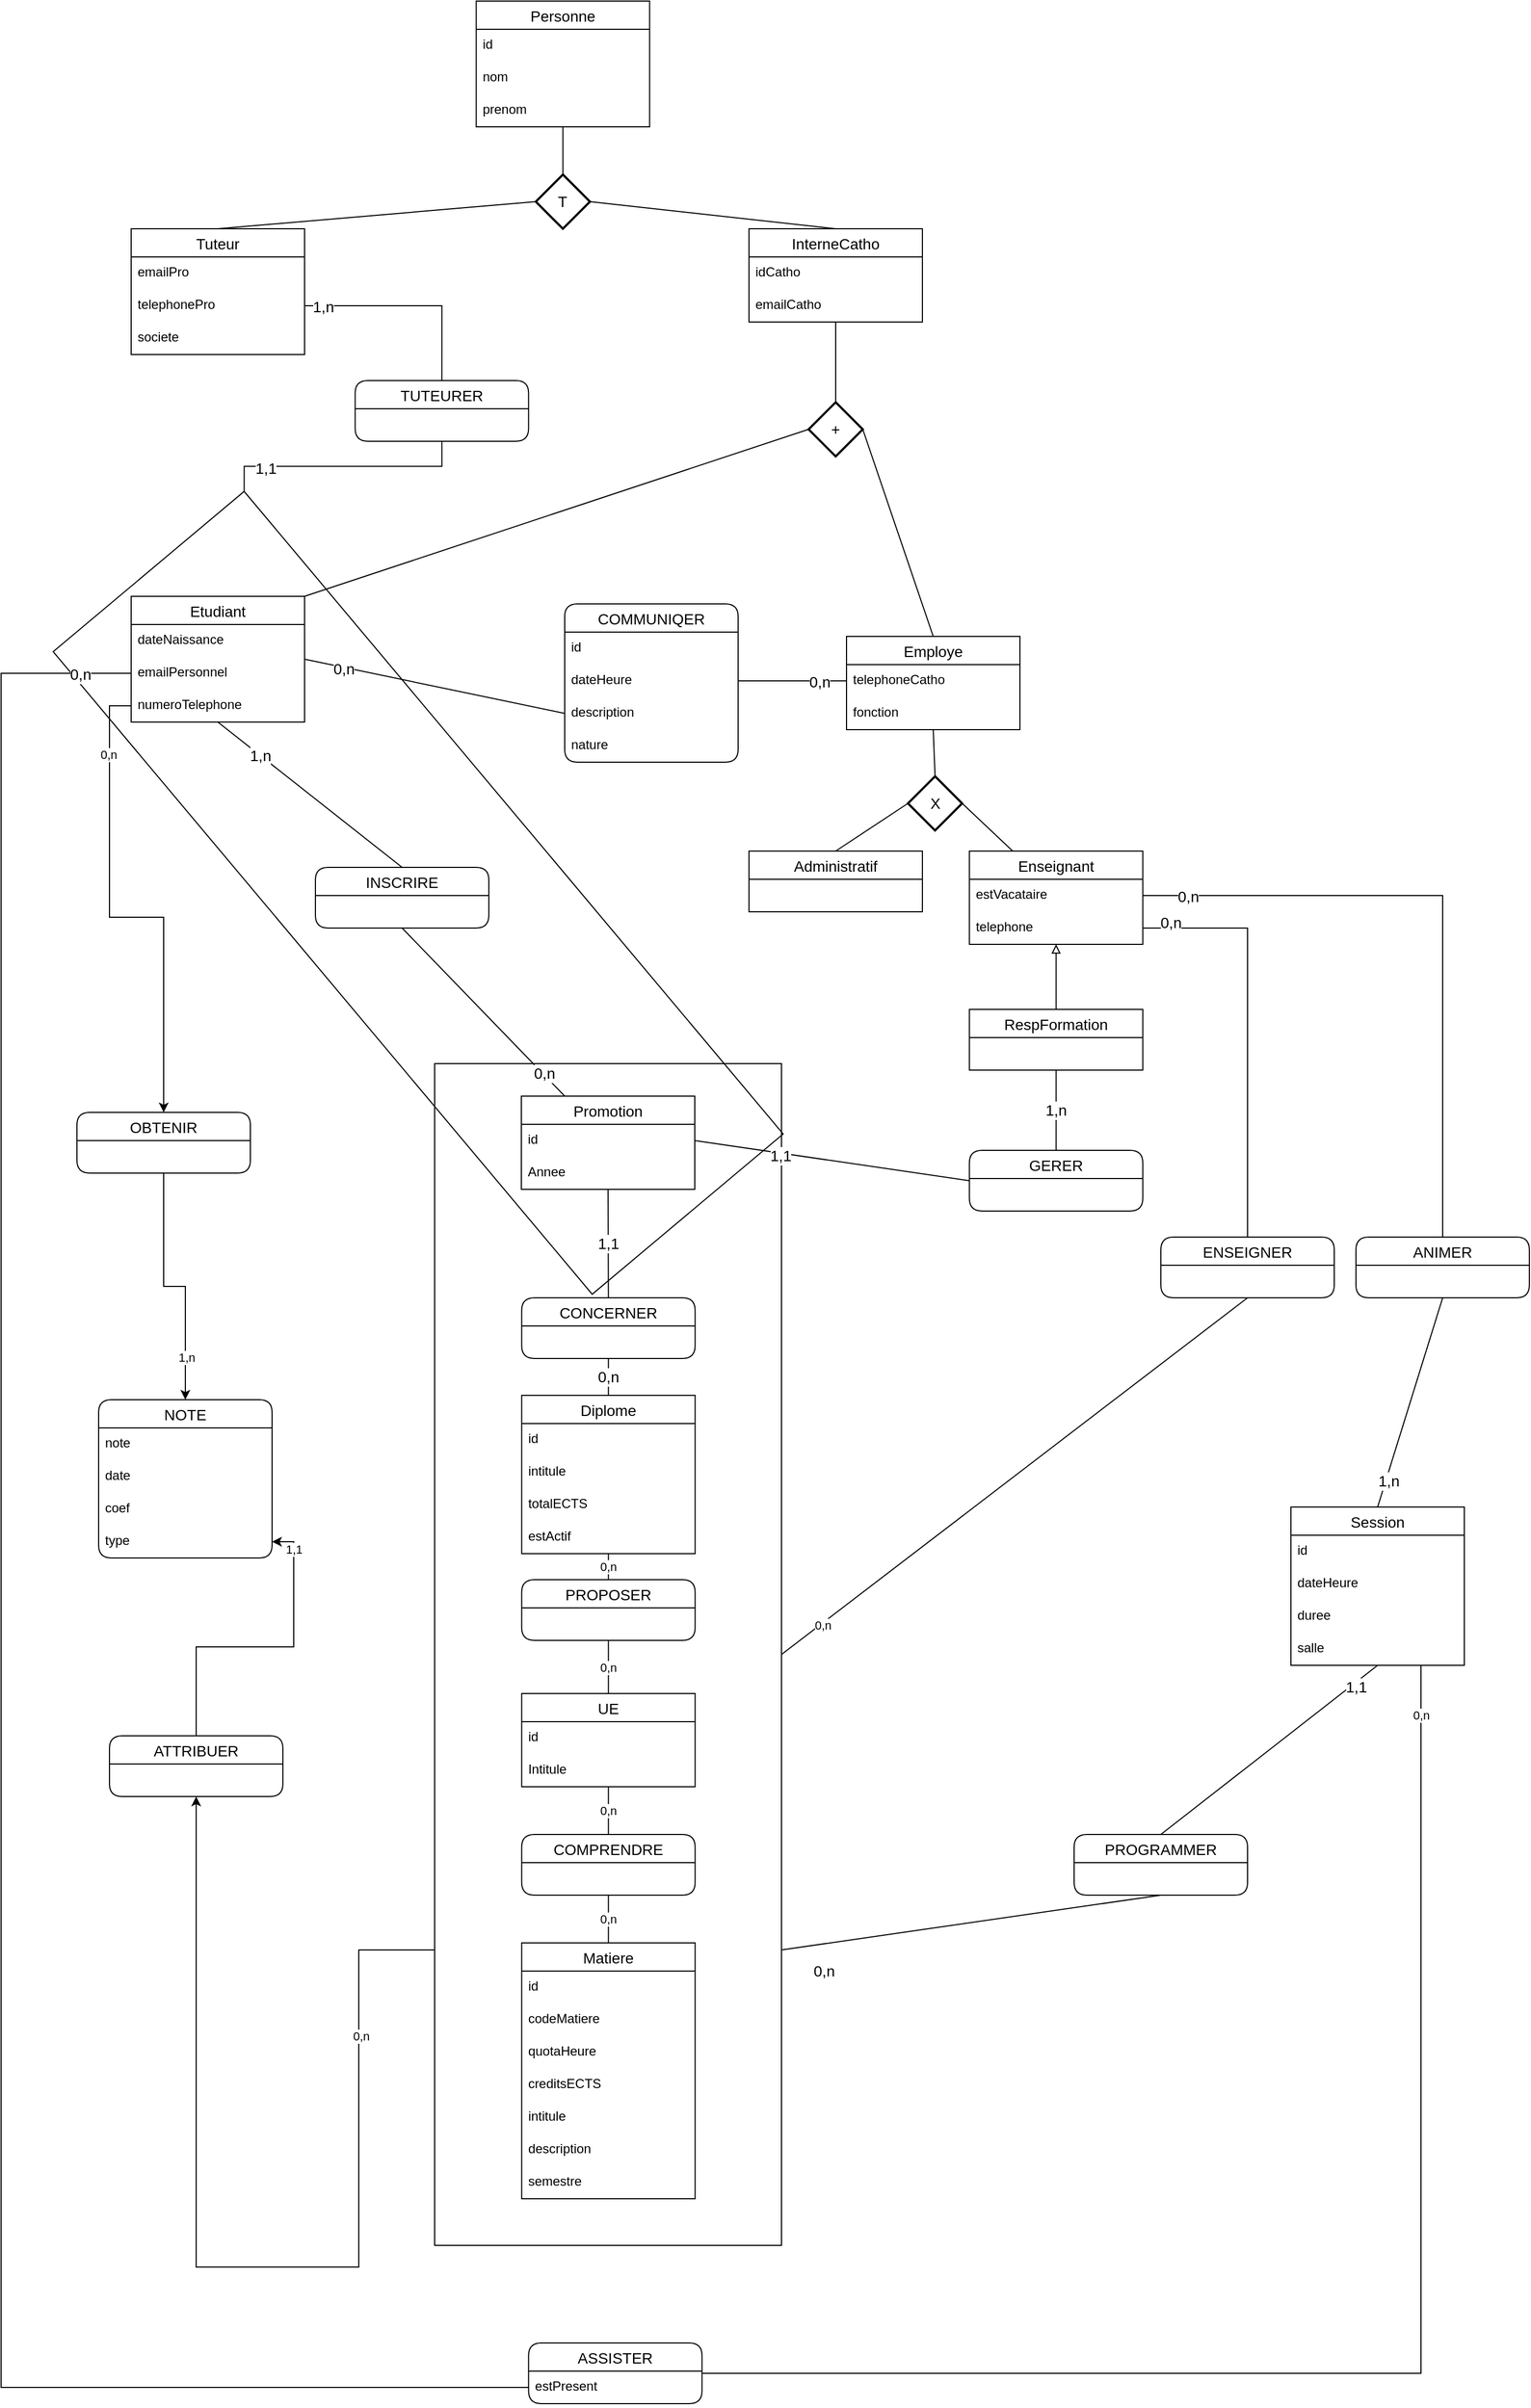 <mxfile version="13.7.9" type="device"><diagram id="rpFKfoeSvzgaJjMg5E3Y" name="Page-1"><mxGraphModel dx="2048" dy="2353" grid="1" gridSize="10" guides="1" tooltips="1" connect="1" arrows="1" fold="1" page="1" pageScale="1" pageWidth="827" pageHeight="1169" math="0" shadow="0"><root><mxCell id="0"/><mxCell id="1" parent="0"/><mxCell id="FFL7MFZienqglVboOI_r-2" style="edgeStyle=orthogonalEdgeStyle;rounded=0;orthogonalLoop=1;jettySize=auto;html=1;exitX=0;exitY=0.75;exitDx=0;exitDy=0;entryX=0.5;entryY=1;entryDx=0;entryDy=0;" edge="1" parent="1" source="j563xRHMM8mKRZZIL-Bn-172" target="FFL7MFZienqglVboOI_r-1"><mxGeometry relative="1" as="geometry"><mxPoint x="340" y="1718" as="targetPoint"/></mxGeometry></mxCell><mxCell id="FFL7MFZienqglVboOI_r-5" value="0,n" style="edgeLabel;html=1;align=center;verticalAlign=middle;resizable=0;points=[];" vertex="1" connectable="0" parent="FFL7MFZienqglVboOI_r-2"><mxGeometry x="-0.685" y="2" relative="1" as="geometry"><mxPoint as="offset"/></mxGeometry></mxCell><mxCell id="j563xRHMM8mKRZZIL-Bn-172" value="" style="rounded=0;whiteSpace=wrap;html=1;startSize=26;fontSize=14;fillColor=none;" parent="1" vertex="1"><mxGeometry x="440" y="900" width="320" height="1090" as="geometry"/></mxCell><mxCell id="j563xRHMM8mKRZZIL-Bn-251" value="" style="rounded=0;whiteSpace=wrap;html=1;startSize=26;fontSize=14;rotation=50;fillColor=none;" parent="1" vertex="1"><mxGeometry x="37.98" y="627.5" width="773.66" height="230" as="geometry"/></mxCell><mxCell id="j563xRHMM8mKRZZIL-Bn-14" value="0,n" style="edgeStyle=orthogonalEdgeStyle;rounded=0;orthogonalLoop=1;jettySize=auto;html=1;endArrow=none;endFill=0;" parent="1" source="j563xRHMM8mKRZZIL-Bn-1" target="j563xRHMM8mKRZZIL-Bn-10" edge="1"><mxGeometry relative="1" as="geometry"/></mxCell><mxCell id="j563xRHMM8mKRZZIL-Bn-1" value="Matiere" style="swimlane;fontStyle=0;childLayout=stackLayout;horizontal=1;startSize=26;horizontalStack=0;resizeParent=1;resizeParentMax=0;resizeLast=0;collapsible=1;marginBottom=0;align=center;fontSize=14;" parent="1" vertex="1"><mxGeometry x="520.32" y="1711" width="160" height="236" as="geometry"/></mxCell><mxCell id="j563xRHMM8mKRZZIL-Bn-2" value="id" style="text;strokeColor=none;fillColor=none;spacingLeft=4;spacingRight=4;overflow=hidden;rotatable=0;points=[[0,0.5],[1,0.5]];portConstraint=eastwest;fontSize=12;" parent="j563xRHMM8mKRZZIL-Bn-1" vertex="1"><mxGeometry y="26" width="160" height="30" as="geometry"/></mxCell><mxCell id="j563xRHMM8mKRZZIL-Bn-34" value="codeMatiere" style="text;strokeColor=none;fillColor=none;spacingLeft=4;spacingRight=4;overflow=hidden;rotatable=0;points=[[0,0.5],[1,0.5]];portConstraint=eastwest;fontSize=12;" parent="j563xRHMM8mKRZZIL-Bn-1" vertex="1"><mxGeometry y="56" width="160" height="30" as="geometry"/></mxCell><mxCell id="j563xRHMM8mKRZZIL-Bn-35" value="quotaHeure" style="text;strokeColor=none;fillColor=none;spacingLeft=4;spacingRight=4;overflow=hidden;rotatable=0;points=[[0,0.5],[1,0.5]];portConstraint=eastwest;fontSize=12;" parent="j563xRHMM8mKRZZIL-Bn-1" vertex="1"><mxGeometry y="86" width="160" height="30" as="geometry"/></mxCell><mxCell id="j563xRHMM8mKRZZIL-Bn-36" value="creditsECTS" style="text;strokeColor=none;fillColor=none;spacingLeft=4;spacingRight=4;overflow=hidden;rotatable=0;points=[[0,0.5],[1,0.5]];portConstraint=eastwest;fontSize=12;" parent="j563xRHMM8mKRZZIL-Bn-1" vertex="1"><mxGeometry y="116" width="160" height="30" as="geometry"/></mxCell><mxCell id="j563xRHMM8mKRZZIL-Bn-37" value="intitule" style="text;strokeColor=none;fillColor=none;spacingLeft=4;spacingRight=4;overflow=hidden;rotatable=0;points=[[0,0.5],[1,0.5]];portConstraint=eastwest;fontSize=12;" parent="j563xRHMM8mKRZZIL-Bn-1" vertex="1"><mxGeometry y="146" width="160" height="30" as="geometry"/></mxCell><mxCell id="j563xRHMM8mKRZZIL-Bn-38" value="description" style="text;strokeColor=none;fillColor=none;spacingLeft=4;spacingRight=4;overflow=hidden;rotatable=0;points=[[0,0.5],[1,0.5]];portConstraint=eastwest;fontSize=12;" parent="j563xRHMM8mKRZZIL-Bn-1" vertex="1"><mxGeometry y="176" width="160" height="30" as="geometry"/></mxCell><mxCell id="j563xRHMM8mKRZZIL-Bn-106" value="semestre" style="text;strokeColor=none;fillColor=none;spacingLeft=4;spacingRight=4;overflow=hidden;rotatable=0;points=[[0,0.5],[1,0.5]];portConstraint=eastwest;fontSize=12;" parent="j563xRHMM8mKRZZIL-Bn-1" vertex="1"><mxGeometry y="206" width="160" height="30" as="geometry"/></mxCell><mxCell id="j563xRHMM8mKRZZIL-Bn-31" value="0,n" style="edgeStyle=orthogonalEdgeStyle;rounded=0;orthogonalLoop=1;jettySize=auto;html=1;exitX=0.5;exitY=0;exitDx=0;exitDy=0;entryX=0.5;entryY=1;entryDx=0;entryDy=0;endArrow=none;endFill=0;" parent="1" source="j563xRHMM8mKRZZIL-Bn-10" target="j563xRHMM8mKRZZIL-Bn-26" edge="1"><mxGeometry relative="1" as="geometry"/></mxCell><mxCell id="j563xRHMM8mKRZZIL-Bn-10" value="COMPRENDRE" style="swimlane;fontStyle=0;childLayout=stackLayout;horizontal=1;startSize=26;horizontalStack=0;resizeParent=1;resizeParentMax=0;resizeLast=0;collapsible=1;marginBottom=0;align=center;fontSize=14;rounded=1;" parent="1" vertex="1"><mxGeometry x="520.32" y="1611" width="160" height="56" as="geometry"/></mxCell><mxCell id="j563xRHMM8mKRZZIL-Bn-138" value="0,n" style="edgeStyle=none;rounded=0;orthogonalLoop=1;jettySize=auto;html=1;exitX=0.5;exitY=0;exitDx=0;exitDy=0;entryX=0.5;entryY=1;entryDx=0;entryDy=0;startSize=26;endArrow=none;endFill=0;fontSize=14;" parent="1" source="j563xRHMM8mKRZZIL-Bn-18" target="j563xRHMM8mKRZZIL-Bn-115" edge="1"><mxGeometry relative="1" as="geometry"/></mxCell><mxCell id="j563xRHMM8mKRZZIL-Bn-18" value="Diplome" style="swimlane;fontStyle=0;childLayout=stackLayout;horizontal=1;startSize=26;horizontalStack=0;resizeParent=1;resizeParentMax=0;resizeLast=0;collapsible=1;marginBottom=0;align=center;fontSize=14;" parent="1" vertex="1"><mxGeometry x="520.32" y="1206" width="160" height="146" as="geometry"/></mxCell><mxCell id="j563xRHMM8mKRZZIL-Bn-19" value="id" style="text;strokeColor=none;fillColor=none;spacingLeft=4;spacingRight=4;overflow=hidden;rotatable=0;points=[[0,0.5],[1,0.5]];portConstraint=eastwest;fontSize=12;" parent="j563xRHMM8mKRZZIL-Bn-18" vertex="1"><mxGeometry y="26" width="160" height="30" as="geometry"/></mxCell><mxCell id="j563xRHMM8mKRZZIL-Bn-40" value="intitule" style="text;strokeColor=none;fillColor=none;spacingLeft=4;spacingRight=4;overflow=hidden;rotatable=0;points=[[0,0.5],[1,0.5]];portConstraint=eastwest;fontSize=12;" parent="j563xRHMM8mKRZZIL-Bn-18" vertex="1"><mxGeometry y="56" width="160" height="30" as="geometry"/></mxCell><mxCell id="j563xRHMM8mKRZZIL-Bn-112" value="totalECTS" style="text;strokeColor=none;fillColor=none;spacingLeft=4;spacingRight=4;overflow=hidden;rotatable=0;points=[[0,0.5],[1,0.5]];portConstraint=eastwest;fontSize=12;" parent="j563xRHMM8mKRZZIL-Bn-18" vertex="1"><mxGeometry y="86" width="160" height="30" as="geometry"/></mxCell><mxCell id="hlmZRe7ERdt_33pC8Czv-1" value="estActif" style="text;strokeColor=none;fillColor=none;spacingLeft=4;spacingRight=4;overflow=hidden;rotatable=0;points=[[0,0.5],[1,0.5]];portConstraint=eastwest;fontSize=12;" parent="j563xRHMM8mKRZZIL-Bn-18" vertex="1"><mxGeometry y="116" width="160" height="30" as="geometry"/></mxCell><mxCell id="j563xRHMM8mKRZZIL-Bn-29" value="0,n" style="edgeStyle=orthogonalEdgeStyle;rounded=0;orthogonalLoop=1;jettySize=auto;html=1;exitX=0.5;exitY=0;exitDx=0;exitDy=0;entryX=0.5;entryY=1;entryDx=0;entryDy=0;endArrow=none;endFill=0;" parent="1" source="j563xRHMM8mKRZZIL-Bn-25" target="j563xRHMM8mKRZZIL-Bn-18" edge="1"><mxGeometry relative="1" as="geometry"/></mxCell><mxCell id="j563xRHMM8mKRZZIL-Bn-25" value="PROPOSER" style="swimlane;fontStyle=0;childLayout=stackLayout;horizontal=1;startSize=26;horizontalStack=0;resizeParent=1;resizeParentMax=0;resizeLast=0;collapsible=1;marginBottom=0;align=center;fontSize=14;rounded=1;" parent="1" vertex="1"><mxGeometry x="520.32" y="1376" width="160" height="56" as="geometry"/></mxCell><mxCell id="j563xRHMM8mKRZZIL-Bn-28" value="0,n" style="edgeStyle=orthogonalEdgeStyle;rounded=0;orthogonalLoop=1;jettySize=auto;html=1;exitX=0.5;exitY=0;exitDx=0;exitDy=0;entryX=0.5;entryY=1;entryDx=0;entryDy=0;endArrow=none;endFill=0;" parent="1" source="j563xRHMM8mKRZZIL-Bn-26" target="j563xRHMM8mKRZZIL-Bn-25" edge="1"><mxGeometry relative="1" as="geometry"/></mxCell><mxCell id="j563xRHMM8mKRZZIL-Bn-26" value="UE" style="swimlane;fontStyle=0;childLayout=stackLayout;horizontal=1;startSize=26;horizontalStack=0;resizeParent=1;resizeParentMax=0;resizeLast=0;collapsible=1;marginBottom=0;align=center;fontSize=14;" parent="1" vertex="1"><mxGeometry x="520.32" y="1481" width="160" height="86" as="geometry"/></mxCell><mxCell id="j563xRHMM8mKRZZIL-Bn-27" value="id" style="text;strokeColor=none;fillColor=none;spacingLeft=4;spacingRight=4;overflow=hidden;rotatable=0;points=[[0,0.5],[1,0.5]];portConstraint=eastwest;fontSize=12;" parent="j563xRHMM8mKRZZIL-Bn-26" vertex="1"><mxGeometry y="26" width="160" height="30" as="geometry"/></mxCell><mxCell id="j563xRHMM8mKRZZIL-Bn-39" value="Intitule" style="text;strokeColor=none;fillColor=none;spacingLeft=4;spacingRight=4;overflow=hidden;rotatable=0;points=[[0,0.5],[1,0.5]];portConstraint=eastwest;fontSize=12;" parent="j563xRHMM8mKRZZIL-Bn-26" vertex="1"><mxGeometry y="56" width="160" height="30" as="geometry"/></mxCell><mxCell id="j563xRHMM8mKRZZIL-Bn-57" value="InterneCatho" style="swimlane;fontStyle=0;childLayout=stackLayout;horizontal=1;startSize=26;horizontalStack=0;resizeParent=1;resizeParentMax=0;resizeLast=0;collapsible=1;marginBottom=0;align=center;fontSize=14;" parent="1" vertex="1"><mxGeometry x="730.01" y="130" width="160" height="86" as="geometry"/></mxCell><mxCell id="j563xRHMM8mKRZZIL-Bn-58" value="idCatho" style="text;strokeColor=none;fillColor=none;spacingLeft=4;spacingRight=4;overflow=hidden;rotatable=0;points=[[0,0.5],[1,0.5]];portConstraint=eastwest;fontSize=12;" parent="j563xRHMM8mKRZZIL-Bn-57" vertex="1"><mxGeometry y="26" width="160" height="30" as="geometry"/></mxCell><mxCell id="j563xRHMM8mKRZZIL-Bn-59" value="emailCatho" style="text;strokeColor=none;fillColor=none;spacingLeft=4;spacingRight=4;overflow=hidden;rotatable=0;points=[[0,0.5],[1,0.5]];portConstraint=eastwest;fontSize=12;" parent="j563xRHMM8mKRZZIL-Bn-57" vertex="1"><mxGeometry y="56" width="160" height="30" as="geometry"/></mxCell><mxCell id="j563xRHMM8mKRZZIL-Bn-61" value="Personne" style="swimlane;fontStyle=0;childLayout=stackLayout;horizontal=1;startSize=26;horizontalStack=0;resizeParent=1;resizeParentMax=0;resizeLast=0;collapsible=1;marginBottom=0;align=center;fontSize=14;" parent="1" vertex="1"><mxGeometry x="478.34" y="-80" width="160" height="116" as="geometry"/></mxCell><mxCell id="j563xRHMM8mKRZZIL-Bn-62" value="id" style="text;strokeColor=none;fillColor=none;spacingLeft=4;spacingRight=4;overflow=hidden;rotatable=0;points=[[0,0.5],[1,0.5]];portConstraint=eastwest;fontSize=12;" parent="j563xRHMM8mKRZZIL-Bn-61" vertex="1"><mxGeometry y="26" width="160" height="30" as="geometry"/></mxCell><mxCell id="j563xRHMM8mKRZZIL-Bn-63" value="nom" style="text;strokeColor=none;fillColor=none;spacingLeft=4;spacingRight=4;overflow=hidden;rotatable=0;points=[[0,0.5],[1,0.5]];portConstraint=eastwest;fontSize=12;" parent="j563xRHMM8mKRZZIL-Bn-61" vertex="1"><mxGeometry y="56" width="160" height="30" as="geometry"/></mxCell><mxCell id="j563xRHMM8mKRZZIL-Bn-64" value="prenom" style="text;strokeColor=none;fillColor=none;spacingLeft=4;spacingRight=4;overflow=hidden;rotatable=0;points=[[0,0.5],[1,0.5]];portConstraint=eastwest;fontSize=12;" parent="j563xRHMM8mKRZZIL-Bn-61" vertex="1"><mxGeometry y="86" width="160" height="30" as="geometry"/></mxCell><mxCell id="j563xRHMM8mKRZZIL-Bn-66" value="Tuteur" style="swimlane;fontStyle=0;childLayout=stackLayout;horizontal=1;startSize=26;horizontalStack=0;resizeParent=1;resizeParentMax=0;resizeLast=0;collapsible=1;marginBottom=0;align=center;fontSize=14;" parent="1" vertex="1"><mxGeometry x="160" y="130" width="160" height="116" as="geometry"/></mxCell><mxCell id="j563xRHMM8mKRZZIL-Bn-67" value="emailPro" style="text;strokeColor=none;fillColor=none;spacingLeft=4;spacingRight=4;overflow=hidden;rotatable=0;points=[[0,0.5],[1,0.5]];portConstraint=eastwest;fontSize=12;" parent="j563xRHMM8mKRZZIL-Bn-66" vertex="1"><mxGeometry y="26" width="160" height="30" as="geometry"/></mxCell><mxCell id="j563xRHMM8mKRZZIL-Bn-68" value="telephonePro" style="text;strokeColor=none;fillColor=none;spacingLeft=4;spacingRight=4;overflow=hidden;rotatable=0;points=[[0,0.5],[1,0.5]];portConstraint=eastwest;fontSize=12;" parent="j563xRHMM8mKRZZIL-Bn-66" vertex="1"><mxGeometry y="56" width="160" height="30" as="geometry"/></mxCell><mxCell id="j563xRHMM8mKRZZIL-Bn-69" value="societe" style="text;strokeColor=none;fillColor=none;spacingLeft=4;spacingRight=4;overflow=hidden;rotatable=0;points=[[0,0.5],[1,0.5]];portConstraint=eastwest;fontSize=12;" parent="j563xRHMM8mKRZZIL-Bn-66" vertex="1"><mxGeometry y="86" width="160" height="30" as="geometry"/></mxCell><mxCell id="j563xRHMM8mKRZZIL-Bn-93" style="rounded=0;orthogonalLoop=1;jettySize=auto;html=1;exitX=1;exitY=0;exitDx=0;exitDy=0;entryX=0;entryY=0.5;entryDx=0;entryDy=0;entryPerimeter=0;startSize=26;endArrow=none;endFill=0;fontSize=14;" parent="1" source="j563xRHMM8mKRZZIL-Bn-70" target="j563xRHMM8mKRZZIL-Bn-223" edge="1"><mxGeometry relative="1" as="geometry"><mxPoint x="778.35" y="406" as="targetPoint"/></mxGeometry></mxCell><mxCell id="j563xRHMM8mKRZZIL-Bn-150" style="edgeStyle=none;rounded=0;orthogonalLoop=1;jettySize=auto;html=1;exitX=1;exitY=0.5;exitDx=0;exitDy=0;startSize=26;endArrow=none;endFill=0;fontSize=14;entryX=0;entryY=0.5;entryDx=0;entryDy=0;" parent="1" source="j563xRHMM8mKRZZIL-Bn-70" target="j563xRHMM8mKRZZIL-Bn-248" edge="1"><mxGeometry relative="1" as="geometry"><mxPoint x="490" y="610" as="targetPoint"/></mxGeometry></mxCell><mxCell id="j563xRHMM8mKRZZIL-Bn-211" value="0,n" style="edgeLabel;html=1;align=center;verticalAlign=middle;resizable=0;points=[];fontSize=14;" parent="j563xRHMM8mKRZZIL-Bn-150" vertex="1" connectable="0"><mxGeometry x="-0.698" y="-1" relative="1" as="geometry"><mxPoint as="offset"/></mxGeometry></mxCell><mxCell id="j563xRHMM8mKRZZIL-Bn-70" value="Etudiant" style="swimlane;fontStyle=0;childLayout=stackLayout;horizontal=1;startSize=26;horizontalStack=0;resizeParent=1;resizeParentMax=0;resizeLast=0;collapsible=1;marginBottom=0;align=center;fontSize=14;" parent="1" vertex="1"><mxGeometry x="160" y="469" width="160" height="116" as="geometry"/></mxCell><mxCell id="j563xRHMM8mKRZZIL-Bn-71" value="dateNaissance" style="text;strokeColor=none;fillColor=none;spacingLeft=4;spacingRight=4;overflow=hidden;rotatable=0;points=[[0,0.5],[1,0.5]];portConstraint=eastwest;fontSize=12;" parent="j563xRHMM8mKRZZIL-Bn-70" vertex="1"><mxGeometry y="26" width="160" height="30" as="geometry"/></mxCell><mxCell id="j563xRHMM8mKRZZIL-Bn-72" value="emailPersonnel" style="text;strokeColor=none;fillColor=none;spacingLeft=4;spacingRight=4;overflow=hidden;rotatable=0;points=[[0,0.5],[1,0.5]];portConstraint=eastwest;fontSize=12;" parent="j563xRHMM8mKRZZIL-Bn-70" vertex="1"><mxGeometry y="56" width="160" height="30" as="geometry"/></mxCell><mxCell id="j563xRHMM8mKRZZIL-Bn-73" value="numeroTelephone" style="text;strokeColor=none;fillColor=none;spacingLeft=4;spacingRight=4;overflow=hidden;rotatable=0;points=[[0,0.5],[1,0.5]];portConstraint=eastwest;fontSize=12;" parent="j563xRHMM8mKRZZIL-Bn-70" vertex="1"><mxGeometry y="86" width="160" height="30" as="geometry"/></mxCell><mxCell id="j563xRHMM8mKRZZIL-Bn-149" style="edgeStyle=none;rounded=0;orthogonalLoop=1;jettySize=auto;html=1;exitX=0;exitY=0.5;exitDx=0;exitDy=0;startSize=26;endArrow=none;endFill=0;fontSize=14;entryX=1;entryY=0.5;entryDx=0;entryDy=0;" parent="1" source="j563xRHMM8mKRZZIL-Bn-153" target="j563xRHMM8mKRZZIL-Bn-247" edge="1"><mxGeometry relative="1" as="geometry"><mxPoint x="730.01" y="551" as="sourcePoint"/><mxPoint x="770" y="610" as="targetPoint"/></mxGeometry></mxCell><mxCell id="j563xRHMM8mKRZZIL-Bn-210" value="0,n" style="edgeLabel;html=1;align=center;verticalAlign=middle;resizable=0;points=[];fontSize=14;" parent="j563xRHMM8mKRZZIL-Bn-149" vertex="1" connectable="0"><mxGeometry x="-0.492" y="1" relative="1" as="geometry"><mxPoint as="offset"/></mxGeometry></mxCell><mxCell id="j563xRHMM8mKRZZIL-Bn-155" style="edgeStyle=none;rounded=0;orthogonalLoop=1;jettySize=auto;html=1;exitX=0.5;exitY=0;exitDx=0;exitDy=0;entryX=0;entryY=0.5;entryDx=0;entryDy=0;entryPerimeter=0;startSize=26;endArrow=none;endFill=0;fontSize=14;" parent="1" source="j563xRHMM8mKRZZIL-Bn-74" target="j563xRHMM8mKRZZIL-Bn-221" edge="1"><mxGeometry relative="1" as="geometry"><mxPoint x="870.02" y="675.0" as="targetPoint"/></mxGeometry></mxCell><mxCell id="j563xRHMM8mKRZZIL-Bn-74" value="Administratif" style="swimlane;fontStyle=0;childLayout=stackLayout;horizontal=1;startSize=26;horizontalStack=0;resizeParent=1;resizeParentMax=0;resizeLast=0;collapsible=1;marginBottom=0;align=center;fontSize=14;" parent="1" vertex="1"><mxGeometry x="730.01" y="704" width="160" height="56" as="geometry"/></mxCell><mxCell id="j563xRHMM8mKRZZIL-Bn-127" value="1,n" style="edgeStyle=none;rounded=0;orthogonalLoop=1;jettySize=auto;html=1;exitX=0.5;exitY=1;exitDx=0;exitDy=0;entryX=0.5;entryY=0;entryDx=0;entryDy=0;startSize=26;endArrow=none;endFill=0;fontSize=14;" parent="1" source="j563xRHMM8mKRZZIL-Bn-78" target="j563xRHMM8mKRZZIL-Bn-126" edge="1"><mxGeometry relative="1" as="geometry"/></mxCell><mxCell id="j563xRHMM8mKRZZIL-Bn-232" style="edgeStyle=none;rounded=0;orthogonalLoop=1;jettySize=auto;html=1;exitX=0.5;exitY=0;exitDx=0;exitDy=0;entryX=0.5;entryY=1;entryDx=0;entryDy=0;startSize=26;endArrow=block;endFill=0;fontSize=14;" parent="1" source="j563xRHMM8mKRZZIL-Bn-78" target="j563xRHMM8mKRZZIL-Bn-82" edge="1"><mxGeometry relative="1" as="geometry"/></mxCell><mxCell id="j563xRHMM8mKRZZIL-Bn-78" value="RespFormation" style="swimlane;fontStyle=0;childLayout=stackLayout;horizontal=1;startSize=26;horizontalStack=0;resizeParent=1;resizeParentMax=0;resizeLast=0;collapsible=1;marginBottom=0;align=center;fontSize=14;" parent="1" vertex="1"><mxGeometry x="933.35" y="850" width="160" height="56" as="geometry"/></mxCell><mxCell id="j563xRHMM8mKRZZIL-Bn-164" style="edgeStyle=orthogonalEdgeStyle;rounded=0;orthogonalLoop=1;jettySize=auto;html=1;exitX=1;exitY=0.5;exitDx=0;exitDy=0;entryX=0.5;entryY=0;entryDx=0;entryDy=0;startSize=26;endArrow=none;endFill=0;fontSize=14;" parent="1" source="j563xRHMM8mKRZZIL-Bn-97" target="j563xRHMM8mKRZZIL-Bn-162" edge="1"><mxGeometry relative="1" as="geometry"/></mxCell><mxCell id="j563xRHMM8mKRZZIL-Bn-218" value="0,n" style="edgeLabel;html=1;align=center;verticalAlign=middle;resizable=0;points=[];fontSize=14;" parent="j563xRHMM8mKRZZIL-Bn-164" vertex="1" connectable="0"><mxGeometry x="-0.869" y="5" relative="1" as="geometry"><mxPoint as="offset"/></mxGeometry></mxCell><mxCell id="j563xRHMM8mKRZZIL-Bn-166" style="edgeStyle=orthogonalEdgeStyle;rounded=0;orthogonalLoop=1;jettySize=auto;html=1;exitX=1;exitY=0.5;exitDx=0;exitDy=0;entryX=0.5;entryY=0;entryDx=0;entryDy=0;startSize=26;endArrow=none;endFill=0;fontSize=14;" parent="1" source="j563xRHMM8mKRZZIL-Bn-83" target="j563xRHMM8mKRZZIL-Bn-163" edge="1"><mxGeometry relative="1" as="geometry"/></mxCell><mxCell id="j563xRHMM8mKRZZIL-Bn-220" value="0,n" style="edgeLabel;html=1;align=center;verticalAlign=middle;resizable=0;points=[];fontSize=14;" parent="j563xRHMM8mKRZZIL-Bn-166" vertex="1" connectable="0"><mxGeometry x="-0.86" y="-1" relative="1" as="geometry"><mxPoint as="offset"/></mxGeometry></mxCell><mxCell id="j563xRHMM8mKRZZIL-Bn-82" value="Enseignant" style="swimlane;fontStyle=0;childLayout=stackLayout;horizontal=1;startSize=26;horizontalStack=0;resizeParent=1;resizeParentMax=0;resizeLast=0;collapsible=1;marginBottom=0;align=center;fontSize=14;" parent="1" vertex="1"><mxGeometry x="933.35" y="704" width="160" height="86" as="geometry"/></mxCell><mxCell id="j563xRHMM8mKRZZIL-Bn-83" value="estVacataire" style="text;strokeColor=none;fillColor=none;spacingLeft=4;spacingRight=4;overflow=hidden;rotatable=0;points=[[0,0.5],[1,0.5]];portConstraint=eastwest;fontSize=12;" parent="j563xRHMM8mKRZZIL-Bn-82" vertex="1"><mxGeometry y="26" width="160" height="30" as="geometry"/></mxCell><mxCell id="j563xRHMM8mKRZZIL-Bn-97" value="telephone" style="text;strokeColor=none;fillColor=none;spacingLeft=4;spacingRight=4;overflow=hidden;rotatable=0;points=[[0,0.5],[1,0.5]];portConstraint=eastwest;fontSize=12;" parent="j563xRHMM8mKRZZIL-Bn-82" vertex="1"><mxGeometry y="56" width="160" height="30" as="geometry"/></mxCell><mxCell id="j563xRHMM8mKRZZIL-Bn-90" style="edgeStyle=orthogonalEdgeStyle;rounded=0;orthogonalLoop=1;jettySize=auto;html=1;exitX=0.5;exitY=0;exitDx=0;exitDy=0;exitPerimeter=0;entryX=0.5;entryY=1;entryDx=0;entryDy=0;startSize=26;endArrow=none;endFill=0;fontSize=14;" parent="1" source="j563xRHMM8mKRZZIL-Bn-231" target="j563xRHMM8mKRZZIL-Bn-61" edge="1"><mxGeometry relative="1" as="geometry"><mxPoint x="558.335" y="200" as="sourcePoint"/></mxGeometry></mxCell><mxCell id="j563xRHMM8mKRZZIL-Bn-131" style="edgeStyle=none;rounded=0;orthogonalLoop=1;jettySize=auto;html=1;exitX=1;exitY=0.5;exitDx=0;exitDy=0;exitPerimeter=0;entryX=0.5;entryY=0;entryDx=0;entryDy=0;startSize=26;endArrow=none;endFill=0;fontSize=14;" parent="1" source="j563xRHMM8mKRZZIL-Bn-231" target="j563xRHMM8mKRZZIL-Bn-57" edge="1"><mxGeometry relative="1" as="geometry"><mxPoint x="590" y="110" as="sourcePoint"/></mxGeometry></mxCell><mxCell id="j563xRHMM8mKRZZIL-Bn-132" style="edgeStyle=none;rounded=0;orthogonalLoop=1;jettySize=auto;html=1;exitX=0;exitY=0.5;exitDx=0;exitDy=0;exitPerimeter=0;entryX=0.5;entryY=0;entryDx=0;entryDy=0;startSize=26;endArrow=none;endFill=0;fontSize=14;" parent="1" source="j563xRHMM8mKRZZIL-Bn-231" target="j563xRHMM8mKRZZIL-Bn-66" edge="1"><mxGeometry relative="1" as="geometry"><mxPoint x="526.67" y="110" as="sourcePoint"/></mxGeometry></mxCell><mxCell id="j563xRHMM8mKRZZIL-Bn-92" style="edgeStyle=orthogonalEdgeStyle;rounded=0;orthogonalLoop=1;jettySize=auto;html=1;exitX=0.5;exitY=0;exitDx=0;exitDy=0;exitPerimeter=0;entryX=0.5;entryY=1;entryDx=0;entryDy=0;startSize=26;endArrow=none;endFill=0;fontSize=14;" parent="1" source="j563xRHMM8mKRZZIL-Bn-223" target="j563xRHMM8mKRZZIL-Bn-57" edge="1"><mxGeometry relative="1" as="geometry"><mxPoint x="810.015" y="366" as="sourcePoint"/></mxGeometry></mxCell><mxCell id="j563xRHMM8mKRZZIL-Bn-98" value="Session" style="swimlane;fontStyle=0;childLayout=stackLayout;horizontal=1;startSize=26;horizontalStack=0;resizeParent=1;resizeParentMax=0;resizeLast=0;collapsible=1;marginBottom=0;align=center;fontSize=14;" parent="1" vertex="1"><mxGeometry x="1230" y="1309" width="160" height="146" as="geometry"/></mxCell><mxCell id="j563xRHMM8mKRZZIL-Bn-99" value="id" style="text;strokeColor=none;fillColor=none;spacingLeft=4;spacingRight=4;overflow=hidden;rotatable=0;points=[[0,0.5],[1,0.5]];portConstraint=eastwest;fontSize=12;" parent="j563xRHMM8mKRZZIL-Bn-98" vertex="1"><mxGeometry y="26" width="160" height="30" as="geometry"/></mxCell><mxCell id="j563xRHMM8mKRZZIL-Bn-100" value="dateHeure" style="text;strokeColor=none;fillColor=none;spacingLeft=4;spacingRight=4;overflow=hidden;rotatable=0;points=[[0,0.5],[1,0.5]];portConstraint=eastwest;fontSize=12;" parent="j563xRHMM8mKRZZIL-Bn-98" vertex="1"><mxGeometry y="56" width="160" height="30" as="geometry"/></mxCell><mxCell id="j563xRHMM8mKRZZIL-Bn-101" value="duree" style="text;strokeColor=none;fillColor=none;spacingLeft=4;spacingRight=4;overflow=hidden;rotatable=0;points=[[0,0.5],[1,0.5]];portConstraint=eastwest;fontSize=12;" parent="j563xRHMM8mKRZZIL-Bn-98" vertex="1"><mxGeometry y="86" width="160" height="30" as="geometry"/></mxCell><mxCell id="j563xRHMM8mKRZZIL-Bn-177" value="salle" style="text;strokeColor=none;fillColor=none;spacingLeft=4;spacingRight=4;overflow=hidden;rotatable=0;points=[[0,0.5],[1,0.5]];portConstraint=eastwest;fontSize=12;" parent="j563xRHMM8mKRZZIL-Bn-98" vertex="1"><mxGeometry y="116" width="160" height="30" as="geometry"/></mxCell><mxCell id="j563xRHMM8mKRZZIL-Bn-107" value="Promotion" style="swimlane;fontStyle=0;childLayout=stackLayout;horizontal=1;startSize=26;horizontalStack=0;resizeParent=1;resizeParentMax=0;resizeLast=0;collapsible=1;marginBottom=0;align=center;fontSize=14;" parent="1" vertex="1"><mxGeometry x="520" y="930" width="160" height="86" as="geometry"/></mxCell><mxCell id="j563xRHMM8mKRZZIL-Bn-108" value="id" style="text;strokeColor=none;fillColor=none;spacingLeft=4;spacingRight=4;overflow=hidden;rotatable=0;points=[[0,0.5],[1,0.5]];portConstraint=eastwest;fontSize=12;" parent="j563xRHMM8mKRZZIL-Bn-107" vertex="1"><mxGeometry y="26" width="160" height="30" as="geometry"/></mxCell><mxCell id="j563xRHMM8mKRZZIL-Bn-120" value="Annee" style="text;strokeColor=none;fillColor=none;spacingLeft=4;spacingRight=4;overflow=hidden;rotatable=0;points=[[0,0.5],[1,0.5]];portConstraint=eastwest;fontSize=12;" parent="j563xRHMM8mKRZZIL-Bn-107" vertex="1"><mxGeometry y="56" width="160" height="30" as="geometry"/></mxCell><mxCell id="j563xRHMM8mKRZZIL-Bn-139" value="1,1" style="edgeStyle=none;rounded=0;orthogonalLoop=1;jettySize=auto;html=1;exitX=0.5;exitY=0;exitDx=0;exitDy=0;entryX=0.5;entryY=1;entryDx=0;entryDy=0;startSize=26;endArrow=none;endFill=0;fontSize=14;" parent="1" source="j563xRHMM8mKRZZIL-Bn-115" target="j563xRHMM8mKRZZIL-Bn-107" edge="1"><mxGeometry relative="1" as="geometry"/></mxCell><mxCell id="j563xRHMM8mKRZZIL-Bn-115" value="CONCERNER" style="swimlane;fontStyle=0;childLayout=stackLayout;horizontal=1;startSize=26;horizontalStack=0;resizeParent=1;resizeParentMax=0;resizeLast=0;collapsible=1;marginBottom=0;align=center;fontSize=14;rounded=1;" parent="1" vertex="1"><mxGeometry x="520.32" y="1116" width="160" height="56" as="geometry"/></mxCell><mxCell id="j563xRHMM8mKRZZIL-Bn-130" style="edgeStyle=none;rounded=0;orthogonalLoop=1;jettySize=auto;html=1;exitX=0.5;exitY=1;exitDx=0;exitDy=0;entryX=0.25;entryY=0;entryDx=0;entryDy=0;startSize=26;endArrow=none;endFill=0;fontSize=14;" parent="1" source="j563xRHMM8mKRZZIL-Bn-125" target="j563xRHMM8mKRZZIL-Bn-107" edge="1"><mxGeometry relative="1" as="geometry"/></mxCell><mxCell id="j563xRHMM8mKRZZIL-Bn-208" value="0,n" style="edgeLabel;html=1;align=center;verticalAlign=middle;resizable=0;points=[];fontSize=14;" parent="j563xRHMM8mKRZZIL-Bn-130" vertex="1" connectable="0"><mxGeometry x="0.74" y="1" relative="1" as="geometry"><mxPoint as="offset"/></mxGeometry></mxCell><mxCell id="j563xRHMM8mKRZZIL-Bn-136" style="edgeStyle=none;rounded=0;orthogonalLoop=1;jettySize=auto;html=1;exitX=0.5;exitY=0;exitDx=0;exitDy=0;entryX=0.5;entryY=1;entryDx=0;entryDy=0;startSize=26;endArrow=none;endFill=0;fontSize=14;" parent="1" source="j563xRHMM8mKRZZIL-Bn-125" target="j563xRHMM8mKRZZIL-Bn-70" edge="1"><mxGeometry relative="1" as="geometry"/></mxCell><mxCell id="j563xRHMM8mKRZZIL-Bn-209" value="1,n" style="edgeLabel;html=1;align=center;verticalAlign=middle;resizable=0;points=[];fontSize=14;" parent="j563xRHMM8mKRZZIL-Bn-136" vertex="1" connectable="0"><mxGeometry x="0.539" relative="1" as="geometry"><mxPoint as="offset"/></mxGeometry></mxCell><mxCell id="j563xRHMM8mKRZZIL-Bn-125" value="INSCRIRE" style="swimlane;fontStyle=0;childLayout=stackLayout;horizontal=1;startSize=26;horizontalStack=0;resizeParent=1;resizeParentMax=0;resizeLast=0;collapsible=1;marginBottom=0;align=center;fontSize=14;rounded=1;" parent="1" vertex="1"><mxGeometry x="330" y="719" width="160" height="56" as="geometry"/></mxCell><mxCell id="j563xRHMM8mKRZZIL-Bn-128" style="edgeStyle=none;rounded=0;orthogonalLoop=1;jettySize=auto;html=1;exitX=0;exitY=0.5;exitDx=0;exitDy=0;entryX=1;entryY=0.5;entryDx=0;entryDy=0;startSize=26;endArrow=none;endFill=0;fontSize=14;" parent="1" source="j563xRHMM8mKRZZIL-Bn-126" target="j563xRHMM8mKRZZIL-Bn-108" edge="1"><mxGeometry relative="1" as="geometry"/></mxCell><mxCell id="j563xRHMM8mKRZZIL-Bn-212" value="1,1" style="edgeLabel;html=1;align=center;verticalAlign=middle;resizable=0;points=[];fontSize=14;" parent="j563xRHMM8mKRZZIL-Bn-128" vertex="1" connectable="0"><mxGeometry x="0.378" y="2" relative="1" as="geometry"><mxPoint as="offset"/></mxGeometry></mxCell><mxCell id="j563xRHMM8mKRZZIL-Bn-126" value="GERER" style="swimlane;fontStyle=0;childLayout=stackLayout;horizontal=1;startSize=26;horizontalStack=0;resizeParent=1;resizeParentMax=0;resizeLast=0;collapsible=1;marginBottom=0;align=center;fontSize=14;rounded=1;" parent="1" vertex="1"><mxGeometry x="933.35" y="980" width="160" height="56" as="geometry"/></mxCell><mxCell id="j563xRHMM8mKRZZIL-Bn-135" style="edgeStyle=orthogonalEdgeStyle;rounded=0;orthogonalLoop=1;jettySize=auto;html=1;exitX=0.5;exitY=0;exitDx=0;exitDy=0;entryX=1;entryY=0.5;entryDx=0;entryDy=0;startSize=26;endArrow=none;endFill=0;fontSize=14;" parent="1" source="j563xRHMM8mKRZZIL-Bn-133" target="j563xRHMM8mKRZZIL-Bn-68" edge="1"><mxGeometry relative="1" as="geometry"/></mxCell><mxCell id="j563xRHMM8mKRZZIL-Bn-254" value="1,n" style="edgeLabel;html=1;align=center;verticalAlign=middle;resizable=0;points=[];fontSize=14;" parent="j563xRHMM8mKRZZIL-Bn-135" vertex="1" connectable="0"><mxGeometry x="0.823" y="1" relative="1" as="geometry"><mxPoint as="offset"/></mxGeometry></mxCell><mxCell id="j563xRHMM8mKRZZIL-Bn-252" style="edgeStyle=orthogonalEdgeStyle;rounded=0;orthogonalLoop=1;jettySize=auto;html=1;exitX=0.5;exitY=1;exitDx=0;exitDy=0;entryX=0;entryY=0;entryDx=0;entryDy=0;startSize=26;endArrow=none;endFill=0;fontSize=14;" parent="1" source="j563xRHMM8mKRZZIL-Bn-133" target="j563xRHMM8mKRZZIL-Bn-251" edge="1"><mxGeometry relative="1" as="geometry"/></mxCell><mxCell id="j563xRHMM8mKRZZIL-Bn-253" value="1,1" style="edgeLabel;html=1;align=center;verticalAlign=middle;resizable=0;points=[];fontSize=14;" parent="j563xRHMM8mKRZZIL-Bn-252" vertex="1" connectable="0"><mxGeometry x="0.63" y="2" relative="1" as="geometry"><mxPoint as="offset"/></mxGeometry></mxCell><mxCell id="j563xRHMM8mKRZZIL-Bn-133" value="TUTEURER" style="swimlane;fontStyle=0;childLayout=stackLayout;horizontal=1;startSize=26;horizontalStack=0;resizeParent=1;resizeParentMax=0;resizeLast=0;collapsible=1;marginBottom=0;align=center;fontSize=14;rounded=1;" parent="1" vertex="1"><mxGeometry x="366.67" y="270" width="160" height="56" as="geometry"/></mxCell><mxCell id="j563xRHMM8mKRZZIL-Bn-158" style="edgeStyle=none;rounded=0;orthogonalLoop=1;jettySize=auto;html=1;exitX=0.5;exitY=0;exitDx=0;exitDy=0;entryX=1;entryY=0.5;entryDx=0;entryDy=0;entryPerimeter=0;startSize=26;endArrow=none;endFill=0;fontSize=14;" parent="1" source="j563xRHMM8mKRZZIL-Bn-151" target="j563xRHMM8mKRZZIL-Bn-223" edge="1"><mxGeometry relative="1" as="geometry"><mxPoint x="810.015" y="406" as="targetPoint"/></mxGeometry></mxCell><mxCell id="j563xRHMM8mKRZZIL-Bn-151" value="Employe" style="swimlane;fontStyle=0;childLayout=stackLayout;horizontal=1;startSize=26;horizontalStack=0;resizeParent=1;resizeParentMax=0;resizeLast=0;collapsible=1;marginBottom=0;align=center;fontSize=14;" parent="1" vertex="1"><mxGeometry x="820" y="506" width="160" height="86" as="geometry"/></mxCell><mxCell id="j563xRHMM8mKRZZIL-Bn-153" value="telephoneCatho" style="text;strokeColor=none;fillColor=none;spacingLeft=4;spacingRight=4;overflow=hidden;rotatable=0;points=[[0,0.5],[1,0.5]];portConstraint=eastwest;fontSize=12;" parent="j563xRHMM8mKRZZIL-Bn-151" vertex="1"><mxGeometry y="26" width="160" height="30" as="geometry"/></mxCell><mxCell id="j563xRHMM8mKRZZIL-Bn-159" value="fonction" style="text;strokeColor=none;fillColor=none;spacingLeft=4;spacingRight=4;overflow=hidden;rotatable=0;points=[[0,0.5],[1,0.5]];portConstraint=eastwest;fontSize=12;" parent="j563xRHMM8mKRZZIL-Bn-151" vertex="1"><mxGeometry y="56" width="160" height="30" as="geometry"/></mxCell><mxCell id="j563xRHMM8mKRZZIL-Bn-157" style="edgeStyle=none;rounded=0;orthogonalLoop=1;jettySize=auto;html=1;exitX=0.5;exitY=0;exitDx=0;exitDy=0;exitPerimeter=0;entryX=0.5;entryY=1;entryDx=0;entryDy=0;startSize=26;endArrow=none;endFill=0;fontSize=14;" parent="1" source="j563xRHMM8mKRZZIL-Bn-221" target="j563xRHMM8mKRZZIL-Bn-151" edge="1"><mxGeometry relative="1" as="geometry"><mxPoint x="810.015" y="620.0" as="sourcePoint"/></mxGeometry></mxCell><mxCell id="j563xRHMM8mKRZZIL-Bn-165" style="edgeStyle=none;rounded=0;orthogonalLoop=1;jettySize=auto;html=1;exitX=0.5;exitY=1;exitDx=0;exitDy=0;entryX=1;entryY=0.5;entryDx=0;entryDy=0;startSize=26;endArrow=none;endFill=0;fontSize=14;" parent="1" source="j563xRHMM8mKRZZIL-Bn-162" target="j563xRHMM8mKRZZIL-Bn-172" edge="1"><mxGeometry relative="1" as="geometry"/></mxCell><mxCell id="5TgN7SpA_xDzBviRBjnf-11" value="0,n" style="edgeLabel;html=1;align=center;verticalAlign=middle;resizable=0;points=[];" parent="j563xRHMM8mKRZZIL-Bn-165" vertex="1" connectable="0"><mxGeometry x="0.826" y="1" relative="1" as="geometry"><mxPoint as="offset"/></mxGeometry></mxCell><mxCell id="j563xRHMM8mKRZZIL-Bn-162" value="ENSEIGNER" style="swimlane;fontStyle=0;childLayout=stackLayout;horizontal=1;startSize=26;horizontalStack=0;resizeParent=1;resizeParentMax=0;resizeLast=0;collapsible=1;marginBottom=0;align=center;fontSize=14;rounded=1;" parent="1" vertex="1"><mxGeometry x="1110" y="1060" width="160" height="56" as="geometry"/></mxCell><mxCell id="j563xRHMM8mKRZZIL-Bn-167" style="edgeStyle=none;rounded=0;orthogonalLoop=1;jettySize=auto;html=1;exitX=0.5;exitY=1;exitDx=0;exitDy=0;entryX=0.5;entryY=0;entryDx=0;entryDy=0;startSize=26;endArrow=none;endFill=0;fontSize=14;" parent="1" source="j563xRHMM8mKRZZIL-Bn-163" target="j563xRHMM8mKRZZIL-Bn-98" edge="1"><mxGeometry relative="1" as="geometry"/></mxCell><mxCell id="j563xRHMM8mKRZZIL-Bn-219" value="1,n" style="edgeLabel;html=1;align=center;verticalAlign=middle;resizable=0;points=[];fontSize=14;" parent="j563xRHMM8mKRZZIL-Bn-167" vertex="1" connectable="0"><mxGeometry x="0.741" y="2" relative="1" as="geometry"><mxPoint as="offset"/></mxGeometry></mxCell><mxCell id="j563xRHMM8mKRZZIL-Bn-163" value="ANIMER" style="swimlane;fontStyle=0;childLayout=stackLayout;horizontal=1;startSize=26;horizontalStack=0;resizeParent=1;resizeParentMax=0;resizeLast=0;collapsible=1;marginBottom=0;align=center;fontSize=14;rounded=1;" parent="1" vertex="1"><mxGeometry x="1290" y="1060" width="160" height="56" as="geometry"/></mxCell><mxCell id="j563xRHMM8mKRZZIL-Bn-170" style="edgeStyle=none;rounded=0;orthogonalLoop=1;jettySize=auto;html=1;exitX=0.5;exitY=0;exitDx=0;exitDy=0;entryX=0.5;entryY=1;entryDx=0;entryDy=0;startSize=26;endArrow=none;endFill=0;fontSize=14;" parent="1" source="j563xRHMM8mKRZZIL-Bn-169" target="j563xRHMM8mKRZZIL-Bn-98" edge="1"><mxGeometry relative="1" as="geometry"/></mxCell><mxCell id="j563xRHMM8mKRZZIL-Bn-214" value="1,1" style="edgeLabel;html=1;align=center;verticalAlign=middle;resizable=0;points=[];fontSize=14;" parent="j563xRHMM8mKRZZIL-Bn-170" vertex="1" connectable="0"><mxGeometry x="0.783" y="-3" relative="1" as="geometry"><mxPoint as="offset"/></mxGeometry></mxCell><mxCell id="j563xRHMM8mKRZZIL-Bn-171" style="edgeStyle=none;rounded=0;orthogonalLoop=1;jettySize=auto;html=1;exitX=0.5;exitY=1;exitDx=0;exitDy=0;entryX=1;entryY=0.75;entryDx=0;entryDy=0;startSize=26;endArrow=none;endFill=0;fontSize=14;" parent="1" source="j563xRHMM8mKRZZIL-Bn-169" target="j563xRHMM8mKRZZIL-Bn-172" edge="1"><mxGeometry relative="1" as="geometry"/></mxCell><mxCell id="j563xRHMM8mKRZZIL-Bn-213" value="0,n" style="edgeLabel;html=1;align=center;verticalAlign=middle;resizable=0;points=[];fontSize=14;" parent="j563xRHMM8mKRZZIL-Bn-171" vertex="1" connectable="0"><mxGeometry x="0.782" y="-2" relative="1" as="geometry"><mxPoint x="0.32" y="27" as="offset"/></mxGeometry></mxCell><mxCell id="j563xRHMM8mKRZZIL-Bn-169" value="PROGRAMMER" style="swimlane;fontStyle=0;childLayout=stackLayout;horizontal=1;startSize=26;horizontalStack=0;resizeParent=1;resizeParentMax=0;resizeLast=0;collapsible=1;marginBottom=0;align=center;fontSize=14;rounded=1;" parent="1" vertex="1"><mxGeometry x="1030" y="1611" width="160" height="56" as="geometry"/></mxCell><mxCell id="j563xRHMM8mKRZZIL-Bn-179" style="edgeStyle=orthogonalEdgeStyle;rounded=0;orthogonalLoop=1;jettySize=auto;html=1;exitX=1;exitY=0.5;exitDx=0;exitDy=0;entryX=0.75;entryY=1;entryDx=0;entryDy=0;startSize=26;endArrow=none;endFill=0;fontSize=14;" parent="1" source="j563xRHMM8mKRZZIL-Bn-173" target="j563xRHMM8mKRZZIL-Bn-98" edge="1"><mxGeometry relative="1" as="geometry"/></mxCell><mxCell id="5TgN7SpA_xDzBviRBjnf-12" value="0,n" style="edgeLabel;html=1;align=center;verticalAlign=middle;resizable=0;points=[];" parent="j563xRHMM8mKRZZIL-Bn-179" vertex="1" connectable="0"><mxGeometry x="0.93" relative="1" as="geometry"><mxPoint as="offset"/></mxGeometry></mxCell><mxCell id="j563xRHMM8mKRZZIL-Bn-173" value="ASSISTER" style="swimlane;fontStyle=0;childLayout=stackLayout;horizontal=1;startSize=26;horizontalStack=0;resizeParent=1;resizeParentMax=0;resizeLast=0;collapsible=1;marginBottom=0;align=center;fontSize=14;rounded=1;" parent="1" vertex="1"><mxGeometry x="526.67" y="2080" width="160" height="56" as="geometry"/></mxCell><mxCell id="j563xRHMM8mKRZZIL-Bn-174" value="estPresent" style="text;strokeColor=none;fillColor=none;spacingLeft=4;spacingRight=4;overflow=hidden;rotatable=0;points=[[0,0.5],[1,0.5]];portConstraint=eastwest;fontSize=12;" parent="j563xRHMM8mKRZZIL-Bn-173" vertex="1"><mxGeometry y="26" width="160" height="30" as="geometry"/></mxCell><mxCell id="j563xRHMM8mKRZZIL-Bn-180" style="edgeStyle=orthogonalEdgeStyle;rounded=0;orthogonalLoop=1;jettySize=auto;html=1;exitX=0;exitY=0.5;exitDx=0;exitDy=0;entryX=0;entryY=0.5;entryDx=0;entryDy=0;startSize=26;endArrow=none;endFill=0;fontSize=14;" parent="1" source="j563xRHMM8mKRZZIL-Bn-72" target="j563xRHMM8mKRZZIL-Bn-174" edge="1"><mxGeometry relative="1" as="geometry"><Array as="points"><mxPoint x="40" y="540"/><mxPoint x="40" y="2121"/></Array></mxGeometry></mxCell><mxCell id="j563xRHMM8mKRZZIL-Bn-216" value="0,n" style="edgeLabel;html=1;align=center;verticalAlign=middle;resizable=0;points=[];fontSize=14;" parent="j563xRHMM8mKRZZIL-Bn-180" vertex="1" connectable="0"><mxGeometry x="-0.957" y="1" relative="1" as="geometry"><mxPoint as="offset"/></mxGeometry></mxCell><mxCell id="j563xRHMM8mKRZZIL-Bn-222" style="rounded=0;orthogonalLoop=1;jettySize=auto;html=1;exitX=1;exitY=0.5;exitDx=0;exitDy=0;exitPerimeter=0;entryX=0.25;entryY=0;entryDx=0;entryDy=0;startSize=26;endArrow=none;endFill=0;fontSize=14;" parent="1" source="j563xRHMM8mKRZZIL-Bn-221" target="j563xRHMM8mKRZZIL-Bn-82" edge="1"><mxGeometry relative="1" as="geometry"/></mxCell><mxCell id="j563xRHMM8mKRZZIL-Bn-221" value="X" style="strokeWidth=2;html=1;shape=mxgraph.flowchart.decision;whiteSpace=wrap;rounded=1;startSize=26;fontSize=14;" parent="1" vertex="1"><mxGeometry x="876.68" y="635" width="50" height="50" as="geometry"/></mxCell><mxCell id="j563xRHMM8mKRZZIL-Bn-223" value="+" style="strokeWidth=2;html=1;shape=mxgraph.flowchart.decision;whiteSpace=wrap;rounded=1;startSize=26;fontSize=14;" parent="1" vertex="1"><mxGeometry x="785.01" y="290" width="50" height="50" as="geometry"/></mxCell><mxCell id="j563xRHMM8mKRZZIL-Bn-231" value="T" style="strokeWidth=2;html=1;shape=mxgraph.flowchart.decision;whiteSpace=wrap;rounded=1;startSize=26;fontSize=14;" parent="1" vertex="1"><mxGeometry x="533.34" y="80" width="50" height="50" as="geometry"/></mxCell><mxCell id="j563xRHMM8mKRZZIL-Bn-246" value="COMMUNIQER" style="swimlane;fontStyle=0;childLayout=stackLayout;horizontal=1;startSize=26;horizontalStack=0;resizeParent=1;resizeParentMax=0;resizeLast=0;collapsible=1;marginBottom=0;align=center;fontSize=14;rounded=1;" parent="1" vertex="1"><mxGeometry x="560" y="476" width="160" height="146" as="geometry"/></mxCell><mxCell id="j563xRHMM8mKRZZIL-Bn-250" value="id" style="text;strokeColor=none;fillColor=none;spacingLeft=4;spacingRight=4;overflow=hidden;rotatable=0;points=[[0,0.5],[1,0.5]];portConstraint=eastwest;fontSize=12;" parent="j563xRHMM8mKRZZIL-Bn-246" vertex="1"><mxGeometry y="26" width="160" height="30" as="geometry"/></mxCell><mxCell id="j563xRHMM8mKRZZIL-Bn-247" value="dateHeure" style="text;strokeColor=none;fillColor=none;spacingLeft=4;spacingRight=4;overflow=hidden;rotatable=0;points=[[0,0.5],[1,0.5]];portConstraint=eastwest;fontSize=12;" parent="j563xRHMM8mKRZZIL-Bn-246" vertex="1"><mxGeometry y="56" width="160" height="30" as="geometry"/></mxCell><mxCell id="j563xRHMM8mKRZZIL-Bn-248" value="description" style="text;strokeColor=none;fillColor=none;spacingLeft=4;spacingRight=4;overflow=hidden;rotatable=0;points=[[0,0.5],[1,0.5]];portConstraint=eastwest;fontSize=12;" parent="j563xRHMM8mKRZZIL-Bn-246" vertex="1"><mxGeometry y="86" width="160" height="30" as="geometry"/></mxCell><mxCell id="j563xRHMM8mKRZZIL-Bn-249" value="nature" style="text;strokeColor=none;fillColor=none;spacingLeft=4;spacingRight=4;overflow=hidden;rotatable=0;points=[[0,0.5],[1,0.5]];portConstraint=eastwest;fontSize=12;" parent="j563xRHMM8mKRZZIL-Bn-246" vertex="1"><mxGeometry y="116" width="160" height="30" as="geometry"/></mxCell><mxCell id="5TgN7SpA_xDzBviRBjnf-1" value="NOTE" style="swimlane;fontStyle=0;childLayout=stackLayout;horizontal=1;startSize=26;horizontalStack=0;resizeParent=1;resizeParentMax=0;resizeLast=0;collapsible=1;marginBottom=0;align=center;fontSize=14;rounded=1;" parent="1" vertex="1"><mxGeometry x="130" y="1210" width="160" height="146" as="geometry"/></mxCell><mxCell id="5TgN7SpA_xDzBviRBjnf-2" value="note" style="text;strokeColor=none;fillColor=none;spacingLeft=4;spacingRight=4;overflow=hidden;rotatable=0;points=[[0,0.5],[1,0.5]];portConstraint=eastwest;fontSize=12;" parent="5TgN7SpA_xDzBviRBjnf-1" vertex="1"><mxGeometry y="26" width="160" height="30" as="geometry"/></mxCell><mxCell id="5TgN7SpA_xDzBviRBjnf-3" value="date" style="text;strokeColor=none;fillColor=none;spacingLeft=4;spacingRight=4;overflow=hidden;rotatable=0;points=[[0,0.5],[1,0.5]];portConstraint=eastwest;fontSize=12;" parent="5TgN7SpA_xDzBviRBjnf-1" vertex="1"><mxGeometry y="56" width="160" height="30" as="geometry"/></mxCell><mxCell id="5TgN7SpA_xDzBviRBjnf-4" value="coef" style="text;strokeColor=none;fillColor=none;spacingLeft=4;spacingRight=4;overflow=hidden;rotatable=0;points=[[0,0.5],[1,0.5]];portConstraint=eastwest;fontSize=12;" parent="5TgN7SpA_xDzBviRBjnf-1" vertex="1"><mxGeometry y="86" width="160" height="30" as="geometry"/></mxCell><mxCell id="5TgN7SpA_xDzBviRBjnf-6" value="type" style="text;strokeColor=none;fillColor=none;spacingLeft=4;spacingRight=4;overflow=hidden;rotatable=0;points=[[0,0.5],[1,0.5]];portConstraint=eastwest;fontSize=12;" parent="5TgN7SpA_xDzBviRBjnf-1" vertex="1"><mxGeometry y="116" width="160" height="30" as="geometry"/></mxCell><mxCell id="FFL7MFZienqglVboOI_r-4" style="edgeStyle=orthogonalEdgeStyle;rounded=0;orthogonalLoop=1;jettySize=auto;html=1;exitX=0.5;exitY=0;exitDx=0;exitDy=0;entryX=1;entryY=0.5;entryDx=0;entryDy=0;" edge="1" parent="1" source="FFL7MFZienqglVboOI_r-1" target="5TgN7SpA_xDzBviRBjnf-6"><mxGeometry relative="1" as="geometry"/></mxCell><mxCell id="FFL7MFZienqglVboOI_r-6" value="1,1" style="edgeLabel;html=1;align=center;verticalAlign=middle;resizable=0;points=[];" vertex="1" connectable="0" parent="FFL7MFZienqglVboOI_r-4"><mxGeometry x="0.812" relative="1" as="geometry"><mxPoint as="offset"/></mxGeometry></mxCell><mxCell id="FFL7MFZienqglVboOI_r-1" value="ATTRIBUER" style="swimlane;fontStyle=0;childLayout=stackLayout;horizontal=1;startSize=26;horizontalStack=0;resizeParent=1;resizeParentMax=0;resizeLast=0;collapsible=1;marginBottom=0;align=center;fontSize=14;rounded=1;" vertex="1" parent="1"><mxGeometry x="140.0" y="1520" width="160" height="56" as="geometry"/></mxCell><mxCell id="FFL7MFZienqglVboOI_r-9" style="edgeStyle=orthogonalEdgeStyle;rounded=0;orthogonalLoop=1;jettySize=auto;html=1;exitX=0.5;exitY=1;exitDx=0;exitDy=0;entryX=0.5;entryY=0;entryDx=0;entryDy=0;" edge="1" parent="1" source="FFL7MFZienqglVboOI_r-7" target="5TgN7SpA_xDzBviRBjnf-1"><mxGeometry relative="1" as="geometry"/></mxCell><mxCell id="FFL7MFZienqglVboOI_r-11" value="1,n" style="edgeLabel;html=1;align=center;verticalAlign=middle;resizable=0;points=[];" vertex="1" connectable="0" parent="FFL7MFZienqglVboOI_r-9"><mxGeometry x="0.661" y="1" relative="1" as="geometry"><mxPoint as="offset"/></mxGeometry></mxCell><mxCell id="FFL7MFZienqglVboOI_r-7" value="OBTENIR" style="swimlane;fontStyle=0;childLayout=stackLayout;horizontal=1;startSize=26;horizontalStack=0;resizeParent=1;resizeParentMax=0;resizeLast=0;collapsible=1;marginBottom=0;align=center;fontSize=14;rounded=1;" vertex="1" parent="1"><mxGeometry x="110" y="945" width="160" height="56" as="geometry"/></mxCell><mxCell id="FFL7MFZienqglVboOI_r-8" style="edgeStyle=orthogonalEdgeStyle;rounded=0;orthogonalLoop=1;jettySize=auto;html=1;exitX=0;exitY=0.5;exitDx=0;exitDy=0;entryX=0.5;entryY=0;entryDx=0;entryDy=0;" edge="1" parent="1" source="j563xRHMM8mKRZZIL-Bn-73" target="FFL7MFZienqglVboOI_r-7"><mxGeometry relative="1" as="geometry"/></mxCell><mxCell id="FFL7MFZienqglVboOI_r-10" value="0,n" style="edgeLabel;html=1;align=center;verticalAlign=middle;resizable=0;points=[];" vertex="1" connectable="0" parent="FFL7MFZienqglVboOI_r-8"><mxGeometry x="-0.707" y="-1" relative="1" as="geometry"><mxPoint as="offset"/></mxGeometry></mxCell></root></mxGraphModel></diagram></mxfile>